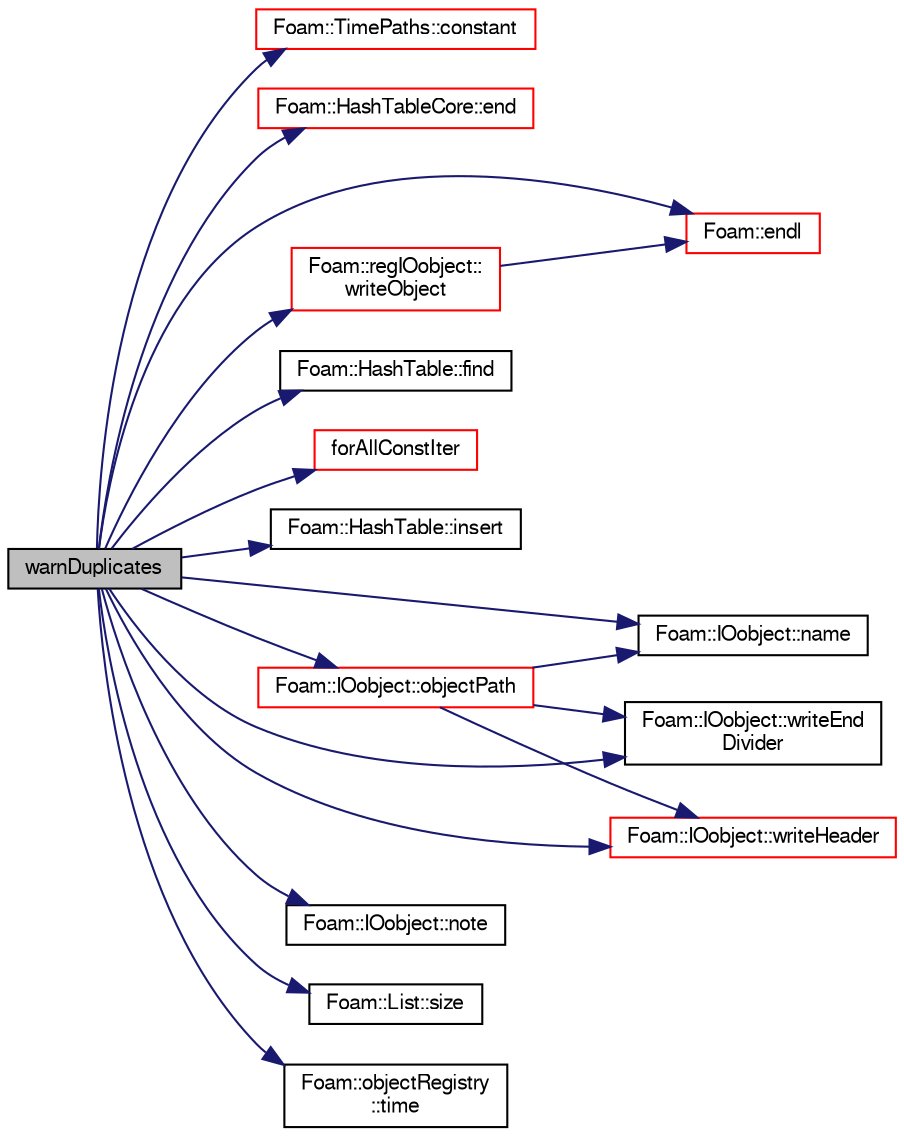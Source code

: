 digraph "warnDuplicates"
{
  bgcolor="transparent";
  edge [fontname="FreeSans",fontsize="10",labelfontname="FreeSans",labelfontsize="10"];
  node [fontname="FreeSans",fontsize="10",shape=record];
  rankdir="LR";
  Node8 [label="warnDuplicates",height=0.2,width=0.4,color="black", fillcolor="grey75", style="filled", fontcolor="black"];
  Node8 -> Node9 [color="midnightblue",fontsize="10",style="solid",fontname="FreeSans"];
  Node9 [label="Foam::TimePaths::constant",height=0.2,width=0.4,color="red",URL="$a26354.html#ab16cfc6e7be33ff5683a856ae077433c",tooltip="Return constant name. "];
  Node8 -> Node11 [color="midnightblue",fontsize="10",style="solid",fontname="FreeSans"];
  Node11 [label="Foam::HashTableCore::end",height=0.2,width=0.4,color="red",URL="$a25706.html#a540580a296c0ff351686ceb4f27b6fe6",tooltip="iteratorEnd set to beyond the end of any HashTable "];
  Node8 -> Node19 [color="midnightblue",fontsize="10",style="solid",fontname="FreeSans"];
  Node19 [label="Foam::endl",height=0.2,width=0.4,color="red",URL="$a21124.html#a2db8fe02a0d3909e9351bb4275b23ce4",tooltip="Add newline and flush stream. "];
  Node8 -> Node21 [color="midnightblue",fontsize="10",style="solid",fontname="FreeSans"];
  Node21 [label="Foam::HashTable::find",height=0.2,width=0.4,color="black",URL="$a25702.html#a76b2c74ebd9f33fa9f76261b027ffc11",tooltip="Find and return an iterator set at the hashedEntry. "];
  Node8 -> Node22 [color="midnightblue",fontsize="10",style="solid",fontname="FreeSans"];
  Node22 [label="forAllConstIter",height=0.2,width=0.4,color="red",URL="$a38141.html#ae21e2836509b0fa7f7cedf6493b11b09"];
  Node8 -> Node278 [color="midnightblue",fontsize="10",style="solid",fontname="FreeSans"];
  Node278 [label="Foam::HashTable::insert",height=0.2,width=0.4,color="black",URL="$a25702.html#a5eee1e0e199ad59b9cb3916cd42156e0",tooltip="Insert a new hashedEntry. "];
  Node8 -> Node83 [color="midnightblue",fontsize="10",style="solid",fontname="FreeSans"];
  Node83 [label="Foam::IOobject::name",height=0.2,width=0.4,color="black",URL="$a26142.html#acc80e00a8ac919288fb55bd14cc88bf6",tooltip="Return name. "];
  Node8 -> Node236 [color="midnightblue",fontsize="10",style="solid",fontname="FreeSans"];
  Node236 [label="Foam::IOobject::note",height=0.2,width=0.4,color="black",URL="$a26142.html#a6f42a51d969cbb5ab649cc46e99bd52c",tooltip="Return non-constant access to the optional note. "];
  Node8 -> Node317 [color="midnightblue",fontsize="10",style="solid",fontname="FreeSans"];
  Node317 [label="Foam::IOobject::objectPath",height=0.2,width=0.4,color="red",URL="$a26142.html#a3a7ece5c1251c6be1f7812d4dba5fb7a",tooltip="Return complete path + object name. "];
  Node317 -> Node83 [color="midnightblue",fontsize="10",style="solid",fontname="FreeSans"];
  Node317 -> Node328 [color="midnightblue",fontsize="10",style="solid",fontname="FreeSans"];
  Node328 [label="Foam::IOobject::writeEnd\lDivider",height=0.2,width=0.4,color="black",URL="$a26142.html#a310cb6482f458ab224dee0f892e99dc1",tooltip="Write the standard end file divider. "];
  Node317 -> Node325 [color="midnightblue",fontsize="10",style="solid",fontname="FreeSans"];
  Node325 [label="Foam::IOobject::writeHeader",height=0.2,width=0.4,color="red",URL="$a26142.html#ae7d7d31a4ff63361dd3f6490835938e8",tooltip="Write header. "];
  Node8 -> Node116 [color="midnightblue",fontsize="10",style="solid",fontname="FreeSans"];
  Node116 [label="Foam::List::size",height=0.2,width=0.4,color="black",URL="$a25694.html#a8a5f6fa29bd4b500caf186f60245b384",tooltip="Override size to be inconsistent with allocated storage. "];
  Node8 -> Node120 [color="midnightblue",fontsize="10",style="solid",fontname="FreeSans"];
  Node120 [label="Foam::objectRegistry\l::time",height=0.2,width=0.4,color="black",URL="$a26326.html#a0d94096809fe3376b29a2a29ca11bb18",tooltip="Return time. "];
  Node8 -> Node328 [color="midnightblue",fontsize="10",style="solid",fontname="FreeSans"];
  Node8 -> Node325 [color="midnightblue",fontsize="10",style="solid",fontname="FreeSans"];
  Node8 -> Node309 [color="midnightblue",fontsize="10",style="solid",fontname="FreeSans"];
  Node309 [label="Foam::regIOobject::\lwriteObject",height=0.2,width=0.4,color="red",URL="$a26334.html#ad29090f3bdbff43fd95fa2d856219b5f",tooltip="Write using given format, version and compression. "];
  Node309 -> Node19 [color="midnightblue",fontsize="10",style="solid",fontname="FreeSans"];
}
